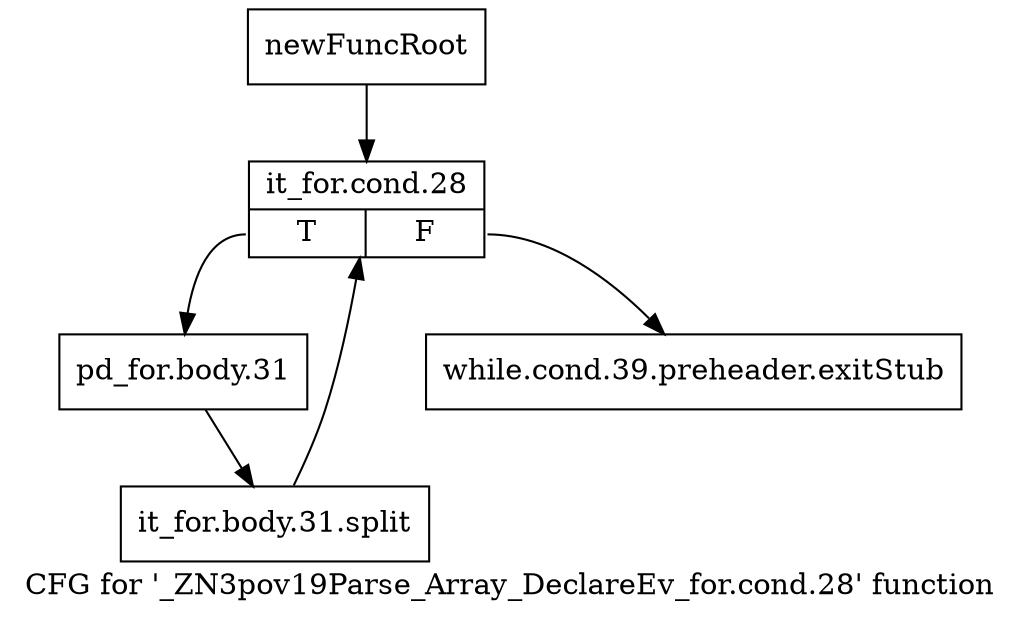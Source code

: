 digraph "CFG for '_ZN3pov19Parse_Array_DeclareEv_for.cond.28' function" {
	label="CFG for '_ZN3pov19Parse_Array_DeclareEv_for.cond.28' function";

	Node0x2d28a40 [shape=record,label="{newFuncRoot}"];
	Node0x2d28a40 -> Node0x2d28ae0;
	Node0x2d28a90 [shape=record,label="{while.cond.39.preheader.exitStub}"];
	Node0x2d28ae0 [shape=record,label="{it_for.cond.28|{<s0>T|<s1>F}}"];
	Node0x2d28ae0:s0 -> Node0x2d28b30;
	Node0x2d28ae0:s1 -> Node0x2d28a90;
	Node0x2d28b30 [shape=record,label="{pd_for.body.31}"];
	Node0x2d28b30 -> Node0x39977b0;
	Node0x39977b0 [shape=record,label="{it_for.body.31.split}"];
	Node0x39977b0 -> Node0x2d28ae0;
}
